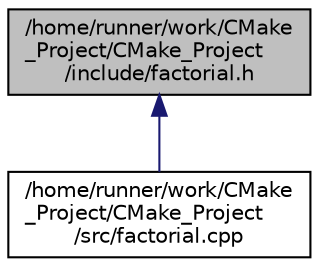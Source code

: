 digraph "/home/runner/work/CMake_Project/CMake_Project/include/factorial.h"
{
 // LATEX_PDF_SIZE
  edge [fontname="Helvetica",fontsize="10",labelfontname="Helvetica",labelfontsize="10"];
  node [fontname="Helvetica",fontsize="10",shape=record];
  Node1 [label="/home/runner/work/CMake\l_Project/CMake_Project\l/include/factorial.h",height=0.2,width=0.4,color="black", fillcolor="grey75", style="filled", fontcolor="black",tooltip="factorial"];
  Node1 -> Node2 [dir="back",color="midnightblue",fontsize="10",style="solid",fontname="Helvetica"];
  Node2 [label="/home/runner/work/CMake\l_Project/CMake_Project\l/src/factorial.cpp",height=0.2,width=0.4,color="black", fillcolor="white", style="filled",URL="$d9/d00/factorial_8cpp.html",tooltip="computes the factorial of a non-negative number"];
}
